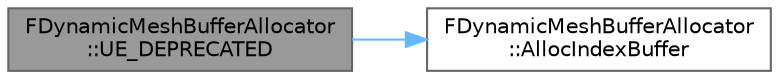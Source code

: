 digraph "FDynamicMeshBufferAllocator::UE_DEPRECATED"
{
 // INTERACTIVE_SVG=YES
 // LATEX_PDF_SIZE
  bgcolor="transparent";
  edge [fontname=Helvetica,fontsize=10,labelfontname=Helvetica,labelfontsize=10];
  node [fontname=Helvetica,fontsize=10,shape=box,height=0.2,width=0.4];
  rankdir="LR";
  Node1 [id="Node000001",label="FDynamicMeshBufferAllocator\l::UE_DEPRECATED",height=0.2,width=0.4,color="gray40", fillcolor="grey60", style="filled", fontcolor="black",tooltip=" "];
  Node1 -> Node2 [id="edge1_Node000001_Node000002",color="steelblue1",style="solid",tooltip=" "];
  Node2 [id="Node000002",label="FDynamicMeshBufferAllocator\l::AllocIndexBuffer",height=0.2,width=0.4,color="grey40", fillcolor="white", style="filled",URL="$d2/d6c/classFDynamicMeshBufferAllocator.html#adc19ce6d1ba5c10bea03943295290161",tooltip=" "];
}
